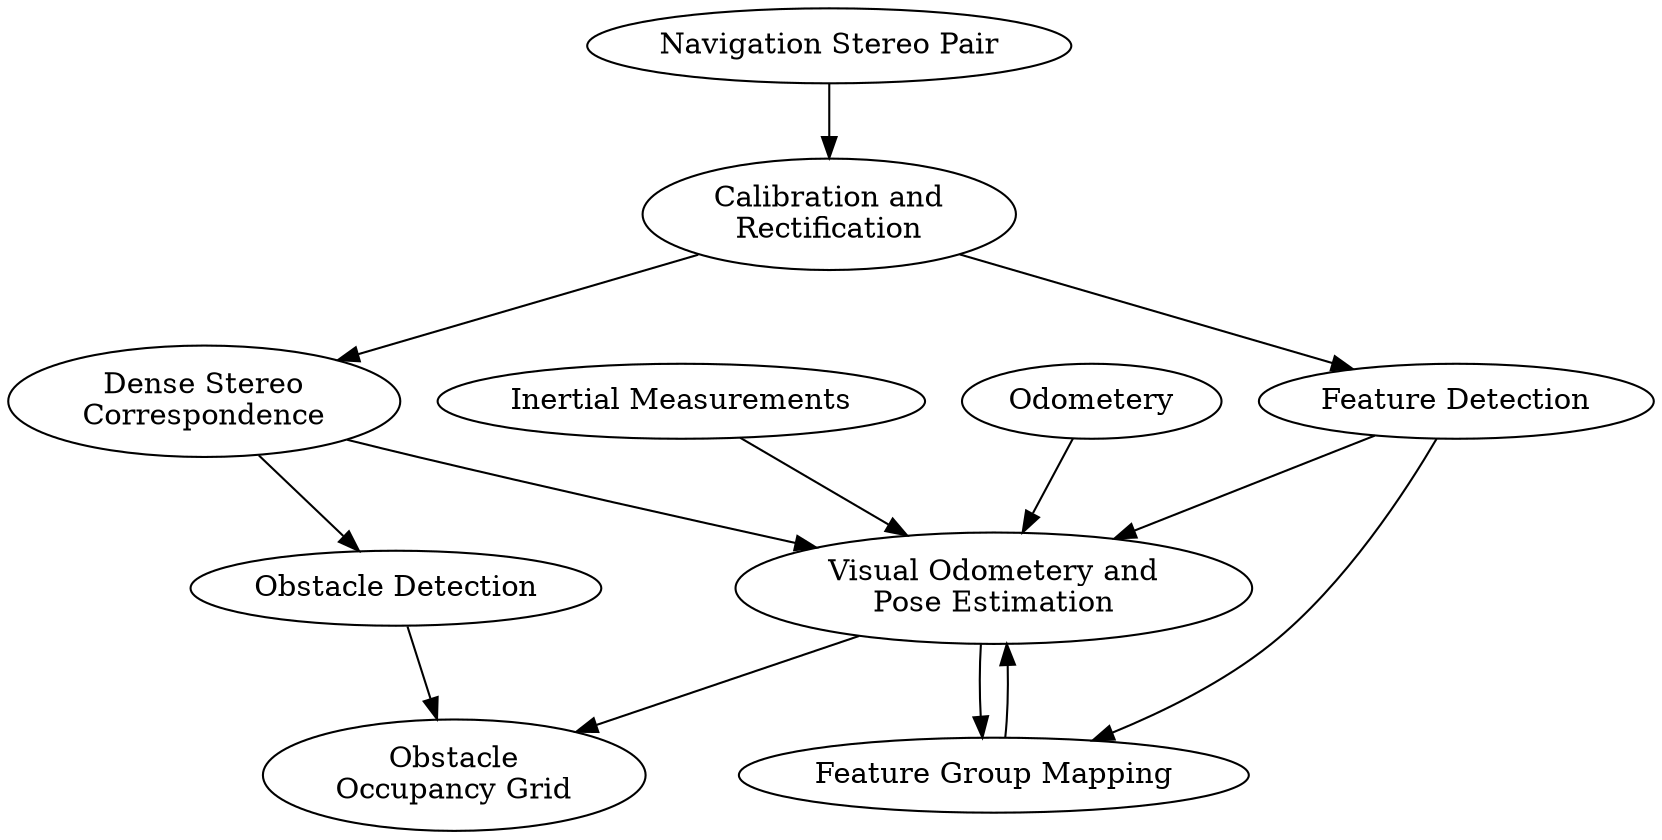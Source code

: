 digraph navigation {
    NP  [label="Navigation Stereo Pair"];
    RT  [label="Calibration and\nRectification"];
    DC  [label="Dense Stereo\nCorrespondence"];
    FD  [label="Feature Detection"];
    IN  [label="Inertial Measurements"];
    WO  [label="Odometery"];
    VO  [label="Visual Odometery and\nPose Estimation"];
    FM  [label="Feature Group Mapping"];
    OD  [label="Obstacle Detection"];
    OOG [label="Obstacle\nOccupancy Grid"];

    NP->RT;
    RT->DC;
    RT->FD;
    DC->VO;
    FD->VO;
    IN->VO;
    WO->VO;
    FD->FM;
    VO->FM;
    FM->VO;
    VO->OOG;
    DC->OD;
    OD->OOG;
}

digraph search {
    VO  [label="Visual Odometery and\nPose Estimation", style="dotted"];
    DC  [label="Dense Stereo\nCorrespondence", style="dotted"];
    SC  [label="Search Camera"];
    SP  [label="Pose and Calibration"];
    GP  [label="Ground Plane\nEstimation"];
    R0  [label="Starting Platform\nRecognizer"];
    R1  [label="Cached Sample\nRecognizer"];
    R2  [label="Tennis Ball\nRecognizer"];
    R3  [label="Yellow Rock\nRecognizer"];
    R4  [label="Hockey Puck\nRecognizer"];
    R5  [label="Small Colored Sphere\nRecognizer"];
    R6  [label="Rectilinear Mark\nRecognizer"];
    GOG [label="Goal\nOccupancy Grid"];

    SC->SP;
    VO->SP;
    VO->GP;
    DC->GP;
    GP->R0;
    GP->R1;
    GP->R2;
    GP->R3;
    GP->R4;
    GP->R5;
    GP->R6;
    SP->R0->GOG;
    SP->R1->GOG;
    SP->R2->GOG;
    SP->R3->GOG;
    SP->R4->GOG;
    SP->R5->GOG;
    SP->R6->GOG;

    R0->R4 [style=invisible];
    { rank="same" R0 R1 R2 R3}
    { rank="same" R4 R5 R6}
}

digraph navigation_planning {
    GOG [label="Goal\nOccupancy Grid", style="dotted"];
    OOG [label="Obstacle\nOccupancy Grid", style="dotted"];
    VO  [label="Visual Odometery and\nPose Estimation", style="dotted"];
    GS  [label="Goal Selector"];
    RP  [label="Route Planner"];

    GOG->GS;
    VO->GS;
    GS->RP;
    OOG->RP;
}

digraph manipulation {
    VO  [label="Visual Odometery and\nPose Estimation", style="dotted"];
    MSP [label="Manipulator Stereo Pair"];
    RT  [label="Calibration and\nRectification"];
    TT  [label="Target Tracking"];
    GS  [label="Goal Selector", style="dotted"];
    MP  [label="Manipulation Planner"];

    VO->RT;
    MSP->RT;
    RT->TT;
    GS->TT [label="Goal Position"];
    TT->MP;
}

digraph execution {
    ME  [label="Mission Executive"];
    SH  [label="System Health\nMonitor"];
    GS  [label="Goal Selector", style="dotted"];
    RP  [label="Route Planner", style="dotted"];
    MP  [label="Manipulation Planner", style="dotted"];
    RX  [label="Route Executor"];
    SC  [label="Servo Interface"];
    MX  [label="Manipulation Executor"];
    UI  [label="User Input\n(Pause Request)"];

    UI->ME;
    SH->ME;
    GS->ME [label="Selected Goal"];
    ME->GS [label="Goal Prioritization"];
    ME->RP [label="Plan Request"];
    ME->MP [label="Plan Request"];
    RP->RX;
    MP->MX;
    ME->RX [label="Execution Request"];
    ME->SC [label="Input Select"];
    ME->MX [label="Execution Request"];
    RX->SC;
    MX->SC;

    { rank="same" GS ME }
}
